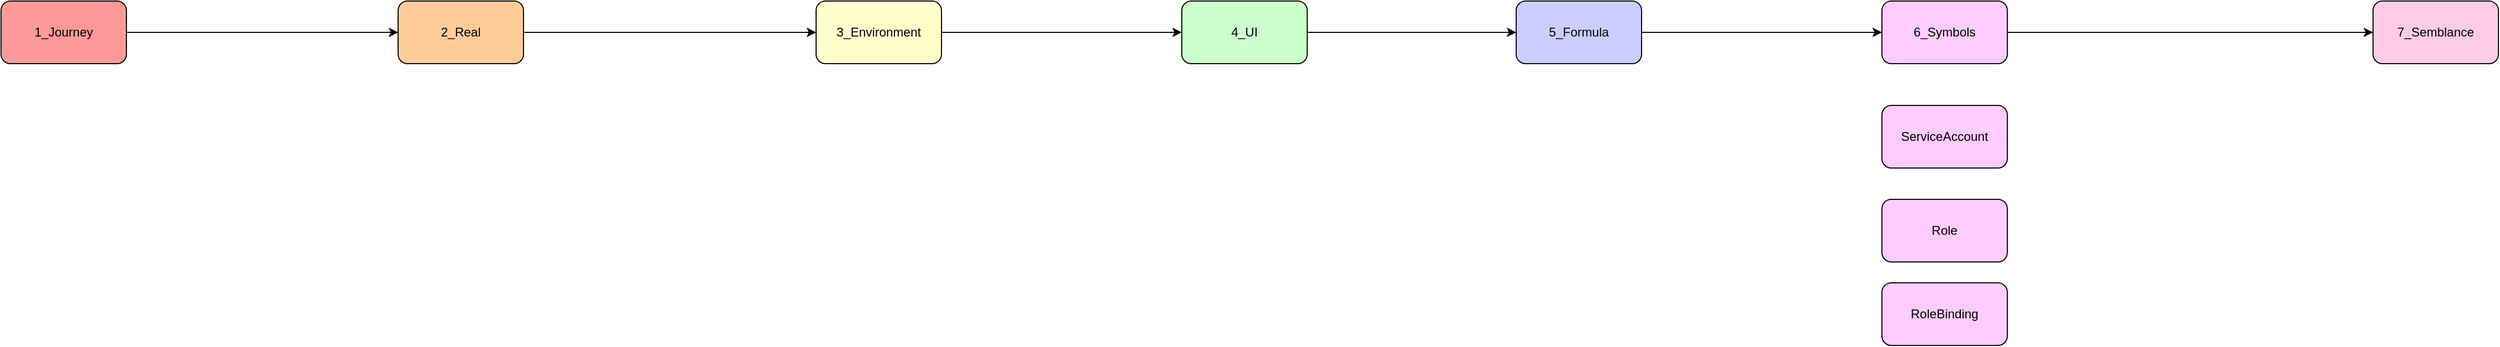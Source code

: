 <mxfile>
    <diagram id="0VqUiVU2_odvPoi0wqXy" name="Page-1">
        <mxGraphModel dx="1149" dy="449" grid="1" gridSize="10" guides="1" tooltips="1" connect="1" arrows="1" fold="1" page="1" pageScale="1" pageWidth="827" pageHeight="1169" math="0" shadow="0">
            <root>
                <mxCell id="0"/>
                <mxCell id="1" parent="0"/>
                <mxCell id="4" style="edgeStyle=none;html=1;" edge="1" parent="1" source="2" target="3">
                    <mxGeometry relative="1" as="geometry"/>
                </mxCell>
                <mxCell id="2" value="1_Journey" style="rounded=1;whiteSpace=wrap;html=1;fillColor=#FF9999;" parent="1" vertex="1">
                    <mxGeometry x="70" y="90" width="120" height="60" as="geometry"/>
                </mxCell>
                <mxCell id="6" value="" style="edgeStyle=none;html=1;" edge="1" parent="1" source="3" target="5">
                    <mxGeometry relative="1" as="geometry"/>
                </mxCell>
                <mxCell id="3" value="2_Real" style="rounded=1;whiteSpace=wrap;html=1;fillColor=#FFCC99;" parent="1" vertex="1">
                    <mxGeometry x="450" y="90" width="120" height="60" as="geometry"/>
                </mxCell>
                <mxCell id="8" value="" style="edgeStyle=none;html=1;" edge="1" parent="1" source="5" target="7">
                    <mxGeometry relative="1" as="geometry"/>
                </mxCell>
                <mxCell id="5" value="3_Environment" style="rounded=1;whiteSpace=wrap;html=1;fillColor=#FFFFCC;" vertex="1" parent="1">
                    <mxGeometry x="850" y="90" width="120" height="60" as="geometry"/>
                </mxCell>
                <mxCell id="10" value="" style="edgeStyle=none;html=1;" edge="1" parent="1" source="7" target="9">
                    <mxGeometry relative="1" as="geometry"/>
                </mxCell>
                <mxCell id="7" value="4_UI" style="rounded=1;whiteSpace=wrap;html=1;fillColor=#CCFFCC;" vertex="1" parent="1">
                    <mxGeometry x="1200" y="90" width="120" height="60" as="geometry"/>
                </mxCell>
                <mxCell id="12" value="" style="edgeStyle=none;html=1;" edge="1" parent="1" source="9" target="11">
                    <mxGeometry relative="1" as="geometry"/>
                </mxCell>
                <mxCell id="9" value="5_Formula" style="rounded=1;whiteSpace=wrap;html=1;fillColor=#CCCCFF;" vertex="1" parent="1">
                    <mxGeometry x="1520" y="90" width="120" height="60" as="geometry"/>
                </mxCell>
                <mxCell id="14" value="" style="edgeStyle=none;html=1;" edge="1" parent="1" source="11" target="13">
                    <mxGeometry relative="1" as="geometry"/>
                </mxCell>
                <mxCell id="11" value="6_Symbols" style="rounded=1;whiteSpace=wrap;html=1;fillColor=#FFCCFF;" vertex="1" parent="1">
                    <mxGeometry x="1870" y="90" width="120" height="60" as="geometry"/>
                </mxCell>
                <mxCell id="13" value="7_Semblance" style="rounded=1;whiteSpace=wrap;html=1;fillColor=#FFCCE6;" vertex="1" parent="1">
                    <mxGeometry x="2340" y="90" width="120" height="60" as="geometry"/>
                </mxCell>
                <mxCell id="15" value="ServiceAccount" style="rounded=1;whiteSpace=wrap;html=1;fillColor=#FFCCFF;" vertex="1" parent="1">
                    <mxGeometry x="1870" y="190" width="120" height="60" as="geometry"/>
                </mxCell>
                <mxCell id="16" value="Role" style="rounded=1;whiteSpace=wrap;html=1;fillColor=#FFCCFF;" vertex="1" parent="1">
                    <mxGeometry x="1870" y="280" width="120" height="60" as="geometry"/>
                </mxCell>
                <mxCell id="17" value="RoleBinding" style="rounded=1;whiteSpace=wrap;html=1;fillColor=#FFCCFF;" vertex="1" parent="1">
                    <mxGeometry x="1870" y="360" width="120" height="60" as="geometry"/>
                </mxCell>
            </root>
        </mxGraphModel>
    </diagram>
</mxfile>